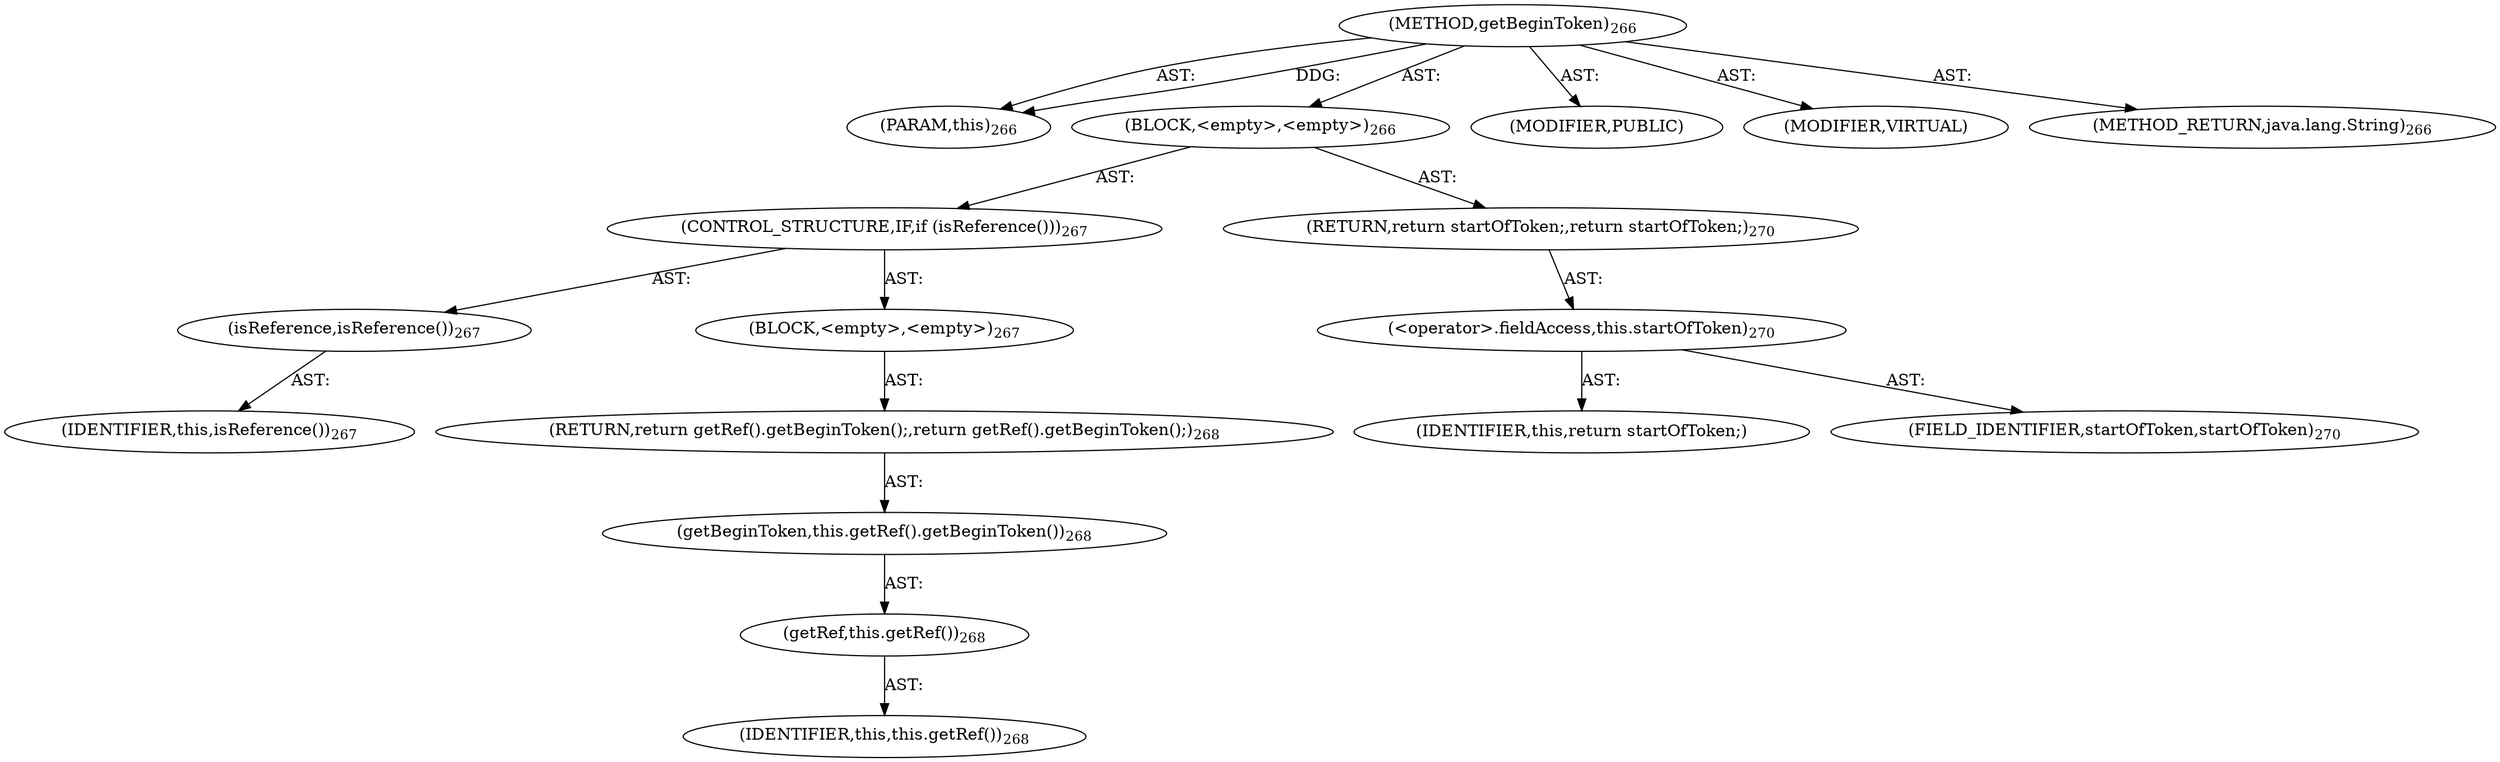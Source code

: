 digraph "getBeginToken" {  
"111669149711" [label = <(METHOD,getBeginToken)<SUB>266</SUB>> ]
"115964117003" [label = <(PARAM,this)<SUB>266</SUB>> ]
"25769803797" [label = <(BLOCK,&lt;empty&gt;,&lt;empty&gt;)<SUB>266</SUB>> ]
"47244640261" [label = <(CONTROL_STRUCTURE,IF,if (isReference()))<SUB>267</SUB>> ]
"30064771158" [label = <(isReference,isReference())<SUB>267</SUB>> ]
"68719476754" [label = <(IDENTIFIER,this,isReference())<SUB>267</SUB>> ]
"25769803798" [label = <(BLOCK,&lt;empty&gt;,&lt;empty&gt;)<SUB>267</SUB>> ]
"146028888070" [label = <(RETURN,return getRef().getBeginToken();,return getRef().getBeginToken();)<SUB>268</SUB>> ]
"30064771159" [label = <(getBeginToken,this.getRef().getBeginToken())<SUB>268</SUB>> ]
"30064771160" [label = <(getRef,this.getRef())<SUB>268</SUB>> ]
"68719476755" [label = <(IDENTIFIER,this,this.getRef())<SUB>268</SUB>> ]
"146028888071" [label = <(RETURN,return startOfToken;,return startOfToken;)<SUB>270</SUB>> ]
"30064771161" [label = <(&lt;operator&gt;.fieldAccess,this.startOfToken)<SUB>270</SUB>> ]
"68719476832" [label = <(IDENTIFIER,this,return startOfToken;)> ]
"55834574874" [label = <(FIELD_IDENTIFIER,startOfToken,startOfToken)<SUB>270</SUB>> ]
"133143986215" [label = <(MODIFIER,PUBLIC)> ]
"133143986216" [label = <(MODIFIER,VIRTUAL)> ]
"128849018895" [label = <(METHOD_RETURN,java.lang.String)<SUB>266</SUB>> ]
  "111669149711" -> "115964117003"  [ label = "AST: "] 
  "111669149711" -> "25769803797"  [ label = "AST: "] 
  "111669149711" -> "133143986215"  [ label = "AST: "] 
  "111669149711" -> "133143986216"  [ label = "AST: "] 
  "111669149711" -> "128849018895"  [ label = "AST: "] 
  "25769803797" -> "47244640261"  [ label = "AST: "] 
  "25769803797" -> "146028888071"  [ label = "AST: "] 
  "47244640261" -> "30064771158"  [ label = "AST: "] 
  "47244640261" -> "25769803798"  [ label = "AST: "] 
  "30064771158" -> "68719476754"  [ label = "AST: "] 
  "25769803798" -> "146028888070"  [ label = "AST: "] 
  "146028888070" -> "30064771159"  [ label = "AST: "] 
  "30064771159" -> "30064771160"  [ label = "AST: "] 
  "30064771160" -> "68719476755"  [ label = "AST: "] 
  "146028888071" -> "30064771161"  [ label = "AST: "] 
  "30064771161" -> "68719476832"  [ label = "AST: "] 
  "30064771161" -> "55834574874"  [ label = "AST: "] 
  "111669149711" -> "115964117003"  [ label = "DDG: "] 
}
